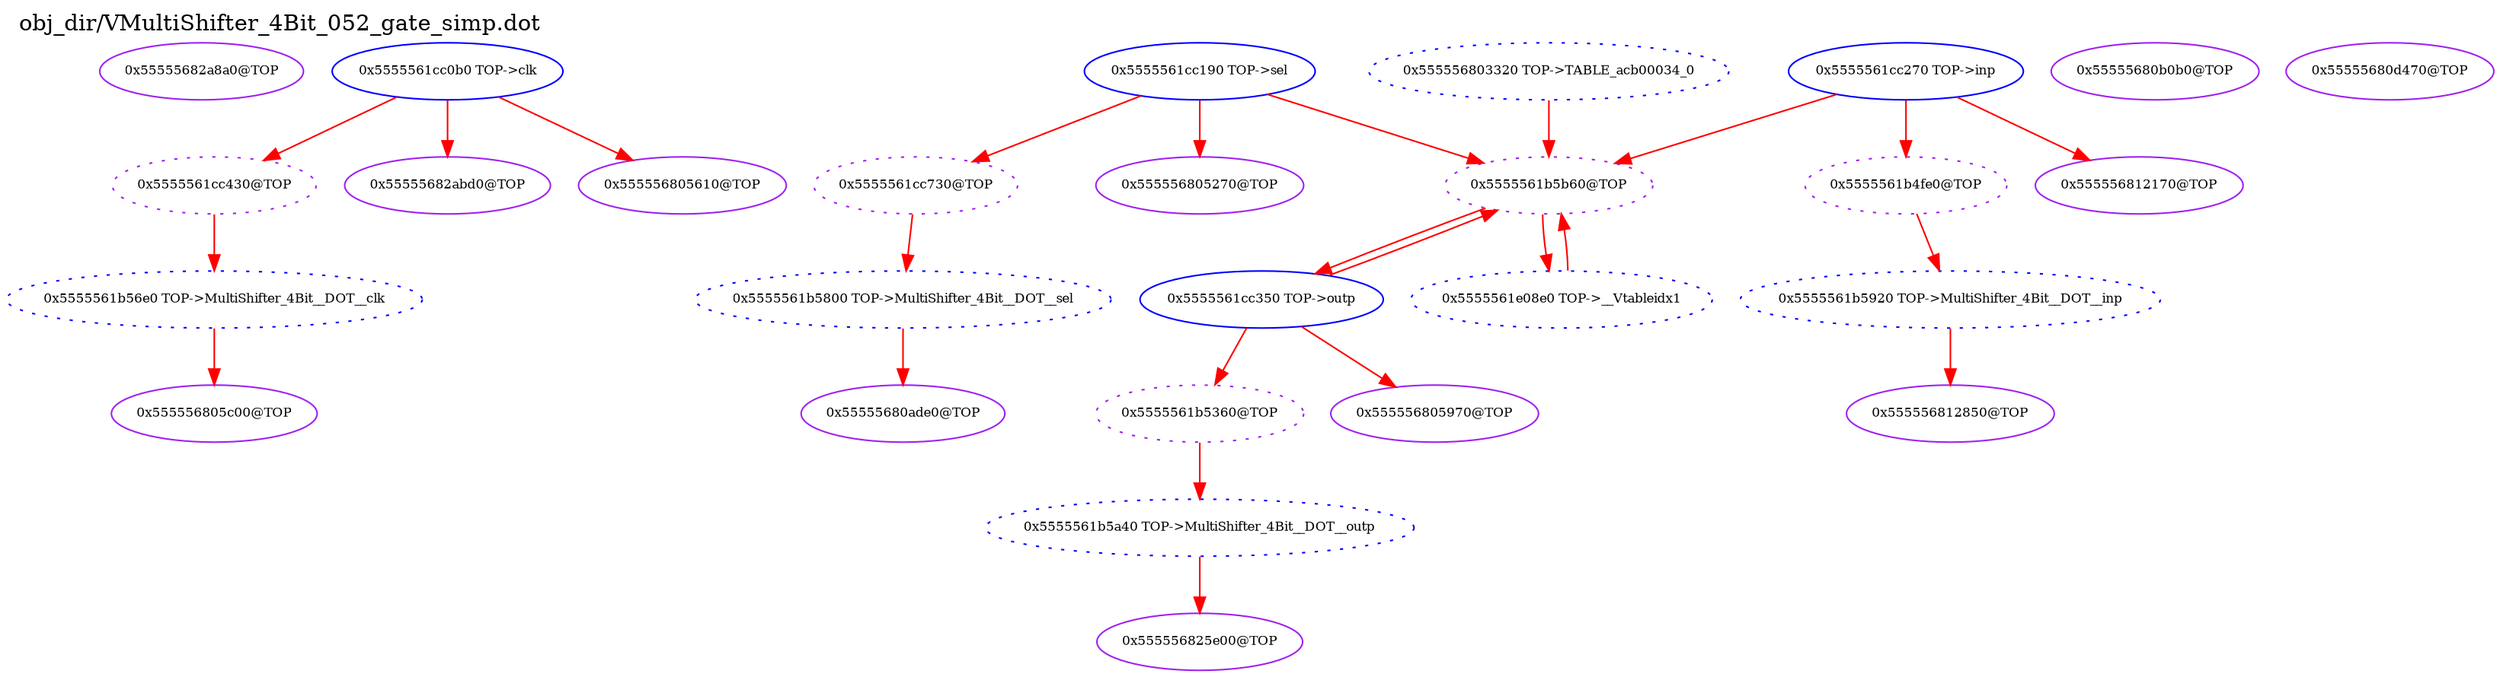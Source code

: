 digraph v3graph {
	graph	[label="obj_dir/VMultiShifter_4Bit_052_gate_simp.dot",
		 labelloc=t, labeljust=l,
		 //size="7.5,10",
		 rankdir=TB];
	n0	[fontsize=8 label="0x55555682a8a0@TOP", color=purple];
	n1	[fontsize=8 label="0x5555561cc430@TOP", color=purple, style=dotted];
	n2	[fontsize=8 label="0x5555561cc0b0 TOP->clk", color=blue];
	n3	[fontsize=8 label="0x5555561b56e0 TOP->MultiShifter_4Bit__DOT__clk", color=blue, style=dotted];
	n4	[fontsize=8 label="0x5555561cc730@TOP", color=purple, style=dotted];
	n5	[fontsize=8 label="0x5555561cc190 TOP->sel", color=blue];
	n6	[fontsize=8 label="0x5555561b5800 TOP->MultiShifter_4Bit__DOT__sel", color=blue, style=dotted];
	n7	[fontsize=8 label="0x5555561b4fe0@TOP", color=purple, style=dotted];
	n8	[fontsize=8 label="0x5555561cc270 TOP->inp", color=blue];
	n9	[fontsize=8 label="0x5555561b5920 TOP->MultiShifter_4Bit__DOT__inp", color=blue, style=dotted];
	n10	[fontsize=8 label="0x5555561b5360@TOP", color=purple, style=dotted];
	n11	[fontsize=8 label="0x5555561cc350 TOP->outp", color=blue];
	n12	[fontsize=8 label="0x5555561b5a40 TOP->MultiShifter_4Bit__DOT__outp", color=blue, style=dotted];
	n13	[fontsize=8 label="0x55555682abd0@TOP", color=purple];
	n14	[fontsize=8 label="0x5555561b5b60@TOP", color=purple, style=dotted];
	n15	[fontsize=8 label="0x5555561e08e0 TOP->__Vtableidx1", color=blue, style=dotted];
	n16	[fontsize=8 label="0x555556803320 TOP->TABLE_acb00034_0", color=blue, style=dotted];
	n17	[fontsize=8 label="0x55555680b0b0@TOP", color=purple];
	n18	[fontsize=8 label="0x55555680d470@TOP", color=purple];
	n19	[fontsize=8 label="0x555556805610@TOP", color=purple];
	n20	[fontsize=8 label="0x555556805270@TOP", color=purple];
	n21	[fontsize=8 label="0x555556812170@TOP", color=purple];
	n22	[fontsize=8 label="0x555556805970@TOP", color=purple];
	n23	[fontsize=8 label="0x555556805c00@TOP", color=purple];
	n24	[fontsize=8 label="0x55555680ade0@TOP", color=purple];
	n25	[fontsize=8 label="0x555556812850@TOP", color=purple];
	n26	[fontsize=8 label="0x555556825e00@TOP", color=purple];
	n1 -> n3 [fontsize=8 label="" weight=1 color=red];
	n2 -> n1 [fontsize=8 label="" weight=1 color=red];
	n2 -> n13 [fontsize=8 label="" weight=1 color=red];
	n2 -> n19 [fontsize=8 label="" weight=1 color=red];
	n3 -> n23 [fontsize=8 label="" weight=1 color=red];
	n4 -> n6 [fontsize=8 label="" weight=1 color=red];
	n5 -> n4 [fontsize=8 label="" weight=1 color=red];
	n5 -> n14 [fontsize=8 label="" weight=1 color=red];
	n5 -> n20 [fontsize=8 label="" weight=1 color=red];
	n6 -> n24 [fontsize=8 label="" weight=1 color=red];
	n7 -> n9 [fontsize=8 label="" weight=1 color=red];
	n8 -> n7 [fontsize=8 label="" weight=1 color=red];
	n8 -> n14 [fontsize=8 label="" weight=1 color=red];
	n8 -> n21 [fontsize=8 label="" weight=1 color=red];
	n9 -> n25 [fontsize=8 label="" weight=1 color=red];
	n10 -> n12 [fontsize=8 label="" weight=1 color=red];
	n11 -> n10 [fontsize=8 label="" weight=1 color=red];
	n11 -> n14 [fontsize=8 label="" weight=1 color=red];
	n11 -> n22 [fontsize=8 label="" weight=1 color=red];
	n12 -> n26 [fontsize=8 label="" weight=1 color=red];
	n14 -> n15 [fontsize=8 label="" weight=1 color=red];
	n14 -> n11 [fontsize=8 label="" weight=1 color=red];
	n15 -> n14 [fontsize=8 label="" weight=1 color=red];
	n16 -> n14 [fontsize=8 label="" weight=1 color=red];
}
